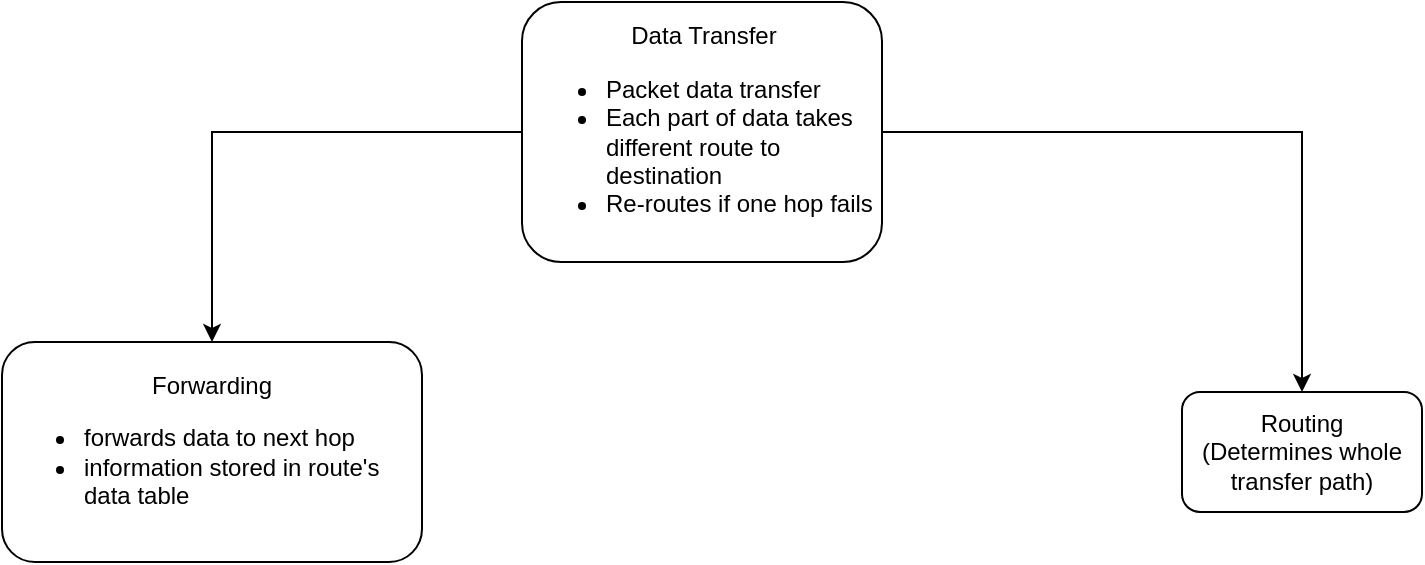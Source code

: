 <mxfile version="27.1.6">
  <diagram name="Page-1" id="crMbSOYABWYHzBiARNxQ">
    <mxGraphModel dx="1226" dy="642" grid="1" gridSize="10" guides="1" tooltips="1" connect="1" arrows="1" fold="1" page="1" pageScale="1" pageWidth="827" pageHeight="1169" math="0" shadow="0">
      <root>
        <mxCell id="0" />
        <mxCell id="1" parent="0" />
        <mxCell id="pEIZtiJ_ITwtVXxSGJHu-5" value="" style="edgeStyle=orthogonalEdgeStyle;rounded=0;orthogonalLoop=1;jettySize=auto;html=1;" edge="1" parent="1" source="pEIZtiJ_ITwtVXxSGJHu-1" target="pEIZtiJ_ITwtVXxSGJHu-4">
          <mxGeometry relative="1" as="geometry" />
        </mxCell>
        <mxCell id="pEIZtiJ_ITwtVXxSGJHu-7" value="" style="edgeStyle=orthogonalEdgeStyle;rounded=0;orthogonalLoop=1;jettySize=auto;html=1;" edge="1" parent="1" source="pEIZtiJ_ITwtVXxSGJHu-1" target="pEIZtiJ_ITwtVXxSGJHu-6">
          <mxGeometry relative="1" as="geometry" />
        </mxCell>
        <mxCell id="pEIZtiJ_ITwtVXxSGJHu-1" value="&lt;div style=&quot;text-align: center;&quot;&gt;&lt;span style=&quot;background-color: transparent; color: light-dark(rgb(0, 0, 0), rgb(255, 255, 255));&quot;&gt;Data Transfer&lt;/span&gt;&lt;/div&gt;&lt;div&gt;&lt;ul&gt;&lt;li&gt;Packet data transfer&lt;/li&gt;&lt;li&gt;Each part of data takes different route to destination&lt;/li&gt;&lt;li&gt;Re-routes if one hop fails&lt;/li&gt;&lt;/ul&gt;&lt;/div&gt;" style="rounded=1;whiteSpace=wrap;html=1;align=left;" vertex="1" parent="1">
          <mxGeometry x="310" y="120" width="180" height="130" as="geometry" />
        </mxCell>
        <mxCell id="pEIZtiJ_ITwtVXxSGJHu-4" value="Forwarding&lt;div&gt;&lt;ul&gt;&lt;li style=&quot;text-align: left;&quot;&gt;forwards data to next hop&lt;/li&gt;&lt;li style=&quot;text-align: left;&quot;&gt;information stored in route&#39;s data table&lt;/li&gt;&lt;/ul&gt;&lt;/div&gt;" style="whiteSpace=wrap;html=1;rounded=1;" vertex="1" parent="1">
          <mxGeometry x="50" y="290" width="210" height="110" as="geometry" />
        </mxCell>
        <mxCell id="pEIZtiJ_ITwtVXxSGJHu-6" value="Routing&lt;div&gt;(Determines whole transfer path)&lt;/div&gt;" style="whiteSpace=wrap;html=1;rounded=1;" vertex="1" parent="1">
          <mxGeometry x="640" y="315" width="120" height="60" as="geometry" />
        </mxCell>
      </root>
    </mxGraphModel>
  </diagram>
</mxfile>
